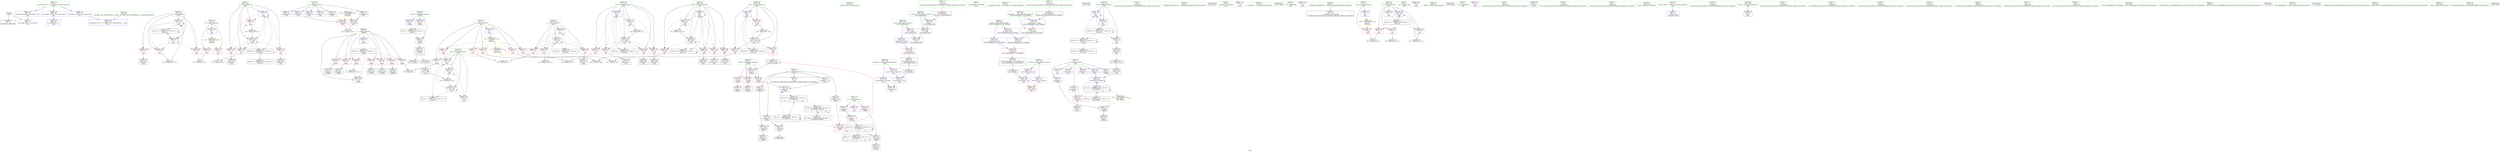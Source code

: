digraph "SVFG" {
	label="SVFG";

	Node0x55a8217137d0 [shape=record,color=grey,label="{NodeID: 0\nNullPtr}"];
	Node0x55a8217137d0 -> Node0x55a82173c170[style=solid];
	Node0x55a8217137d0 -> Node0x55a82173e2a0[style=solid];
	Node0x55a82173dfa0 [shape=record,color=blue,label="{NodeID: 194\n13\<--9\nk\<--\nGlob }"];
	Node0x55a82173dfa0 -> Node0x55a821763e20[style=dashed];
	Node0x55a82173b0a0 [shape=record,color=purple,label="{NodeID: 111\n254\<--24\narrayidx36\<--b\nmain\n}"];
	Node0x55a82173b0a0 -> Node0x55a8217436a0[style=solid];
	Node0x55a8217392e0 [shape=record,color=green,label="{NodeID: 28\n33\<--37\nllvm.global_ctors\<--llvm.global_ctors_field_insensitive\nGlob }"];
	Node0x55a8217392e0 -> Node0x55a82173ffa0[style=solid];
	Node0x55a8217392e0 -> Node0x55a8217400a0[style=solid];
	Node0x55a8217392e0 -> Node0x55a8217401a0[style=solid];
	Node0x55a82173f720 [shape=record,color=blue,label="{NodeID: 222\n155\<--303\nans\<--\nmain\n}"];
	Node0x55a82173f720 -> Node0x55a8217430f0[style=dashed];
	Node0x55a82173f720 -> Node0x55a8217431c0[style=dashed];
	Node0x55a82173f720 -> Node0x55a82173f8c0[style=dashed];
	Node0x55a82173f720 -> Node0x55a82175a6c0[style=dashed];
	Node0x55a821741140 [shape=record,color=red,label="{NodeID: 139\n71\<--66\n\<--k.addr\n_Z4findi\n}"];
	Node0x55a821741140 -> Node0x55a82173c540[style=solid];
	Node0x55a82173bc30 [shape=record,color=green,label="{NodeID: 56\n333\<--334\nprintf\<--printf_field_insensitive\n}"];
	Node0x55a82177bb10 [shape=record,color=black,label="{NodeID: 416\n171 = PHI(360, )\n}"];
	Node0x55a82177bb10 -> Node0x55a82173eaf0[style=solid];
	Node0x55a821742800 [shape=record,color=red,label="{NodeID: 167\n299\<--147\n\<--i22\nmain\n}"];
	Node0x55a821742800 -> Node0x55a82174bd30[style=solid];
	Node0x55a82173d3e0 [shape=record,color=black,label="{NodeID: 84\n276\<--275\nidxprom47\<--\nmain\n}"];
	Node0x55a821713db0 [shape=record,color=green,label="{NodeID: 1\n7\<--1\n__dso_handle\<--dummyObj\nGlob }"];
	Node0x55a82173e0a0 [shape=record,color=blue,label="{NodeID: 195\n388\<--34\nllvm.global_ctors_0\<--\nGlob }"];
	Node0x55a82173b170 [shape=record,color=purple,label="{NodeID: 112\n258\<--24\narrayidx38\<--b\nmain\n}"];
	Node0x55a8217393e0 [shape=record,color=green,label="{NodeID: 29\n38\<--39\n__cxx_global_var_init\<--__cxx_global_var_init_field_insensitive\n}"];
	Node0x55a821756a90 [shape=record,color=black,label="{NodeID: 306\nMR_48V_3 = PHI(MR_48V_4, MR_48V_2, )\npts\{200000 230000 \}\n|{|<s1>14|<s2>14}}"];
	Node0x55a821756a90 -> Node0x55a82175b9c0[style=dashed];
	Node0x55a821756a90:s1 -> Node0x55a82173e470[style=dashed,color=red];
	Node0x55a821756a90:s2 -> Node0x55a82175d2f0[style=dashed,color=red];
	Node0x55a82173f7f0 [shape=record,color=blue,label="{NodeID: 223\n157\<--9\ni60\<--\nmain\n}"];
	Node0x55a82173f7f0 -> Node0x55a821743290[style=dashed];
	Node0x55a82173f7f0 -> Node0x55a821743360[style=dashed];
	Node0x55a82173f7f0 -> Node0x55a821743430[style=dashed];
	Node0x55a82173f7f0 -> Node0x55a82173f990[style=dashed];
	Node0x55a82173f7f0 -> Node0x55a82175b3d0[style=dashed];
	Node0x55a821741210 [shape=record,color=red,label="{NodeID: 140\n82\<--66\n\<--k.addr\n_Z4findi\n}"];
	Node0x55a821741210 -> Node0x55a82173c610[style=solid];
	Node0x55a82173bd30 [shape=record,color=green,label="{NodeID: 57\n349\<--350\nretval\<--retval_field_insensitive\n_ZSt11setiosflagsSt13_Ios_Fmtflags\n}"];
	Node0x55a82173bd30 -> Node0x55a8217405e0[style=solid];
	Node0x55a82173bd30 -> Node0x55a8217406b0[style=solid];
	Node0x55a82177bc80 [shape=record,color=black,label="{NodeID: 417\n179 = PHI()\n}"];
	Node0x55a8217428d0 [shape=record,color=red,label="{NodeID: 168\n238\<--149\n\<--j26\nmain\n}"];
	Node0x55a8217428d0 -> Node0x55a82174cc30[style=solid];
	Node0x55a82173d4b0 [shape=record,color=black,label="{NodeID: 85\n279\<--278\ntobool\<--\nmain\n}"];
	Node0x55a821713920 [shape=record,color=green,label="{NodeID: 2\n9\<--1\n\<--dummyObj\nCan only get source location for instruction, argument, global var or function.}"];
	Node0x55a82173e1a0 [shape=record,color=blue,label="{NodeID: 196\n389\<--35\nllvm.global_ctors_1\<--_GLOBAL__sub_I_ZhukovDmitry_2_1.cpp\nGlob }"];
	Node0x55a82173b240 [shape=record,color=purple,label="{NodeID: 113\n261\<--24\narrayidx40\<--b\nmain\n}"];
	Node0x55a82173b240 -> Node0x55a821743770[style=solid];
	Node0x55a8217394e0 [shape=record,color=green,label="{NodeID: 30\n42\<--43\n_ZNSt8ios_base4InitC1Ev\<--_ZNSt8ios_base4InitC1Ev_field_insensitive\n}"];
	Node0x55a82173f8c0 [shape=record,color=blue,label="{NodeID: 224\n155\<--321\nans\<--sub\nmain\n}"];
	Node0x55a82173f8c0 -> Node0x55a8217430f0[style=dashed];
	Node0x55a82173f8c0 -> Node0x55a8217431c0[style=dashed];
	Node0x55a82173f8c0 -> Node0x55a82173f8c0[style=dashed];
	Node0x55a82173f8c0 -> Node0x55a82175a6c0[style=dashed];
	Node0x55a8217412e0 [shape=record,color=red,label="{NodeID: 141\n113\<--66\n\<--k.addr\n_Z4findi\n}"];
	Node0x55a8217412e0 -> Node0x55a82173e610[style=solid];
	Node0x55a82173be00 [shape=record,color=green,label="{NodeID: 58\n351\<--352\n__mask.addr\<--__mask.addr_field_insensitive\n_ZSt11setiosflagsSt13_Ios_Fmtflags\n}"];
	Node0x55a82173be00 -> Node0x55a821743910[style=solid];
	Node0x55a82173be00 -> Node0x55a82173fb30[style=solid];
	Node0x55a82177bd50 [shape=record,color=black,label="{NodeID: 418\n183 = PHI()\n}"];
	Node0x55a8217429a0 [shape=record,color=red,label="{NodeID: 169\n256\<--149\n\<--j26\nmain\n}"];
	Node0x55a8217429a0 -> Node0x55a82173d170[style=solid];
	Node0x55a82173d580 [shape=record,color=black,label="{NodeID: 86\n282\<--281\ntobool49\<--\nmain\n}"];
	Node0x55a82173d580 -> Node0x55a82174aa10[style=solid];
	Node0x55a82172b5d0 [shape=record,color=green,label="{NodeID: 3\n26\<--1\n_ZSt4cout\<--dummyObj\nGlob }"];
	Node0x55a82173e2a0 [shape=record,color=blue, style = dotted,label="{NodeID: 197\n390\<--3\nllvm.global_ctors_2\<--dummyVal\nGlob }"];
	Node0x55a82173b310 [shape=record,color=purple,label="{NodeID: 114\n182\<--27\n\<--.str\nmain\n}"];
	Node0x55a8217395e0 [shape=record,color=green,label="{NodeID: 31\n48\<--49\n__cxa_atexit\<--__cxa_atexit_field_insensitive\n}"];
	Node0x55a82173f990 [shape=record,color=blue,label="{NodeID: 225\n157\<--325\ni60\<--inc66\nmain\n}"];
	Node0x55a82173f990 -> Node0x55a821743290[style=dashed];
	Node0x55a82173f990 -> Node0x55a821743360[style=dashed];
	Node0x55a82173f990 -> Node0x55a821743430[style=dashed];
	Node0x55a82173f990 -> Node0x55a82173f990[style=dashed];
	Node0x55a82173f990 -> Node0x55a82175b3d0[style=dashed];
	Node0x55a8217413b0 [shape=record,color=red,label="{NodeID: 142\n78\<--68\n\<--i\n_Z4findi\n}"];
	Node0x55a8217413b0 -> Node0x55a82174c630[style=solid];
	Node0x55a82173bed0 [shape=record,color=green,label="{NodeID: 59\n362\<--363\nretval\<--retval_field_insensitive\n_ZSt12setprecisioni\n}"];
	Node0x55a82173bed0 -> Node0x55a821740780[style=solid];
	Node0x55a82173bed0 -> Node0x55a821740850[style=solid];
	Node0x55a82177be20 [shape=record,color=black,label="{NodeID: 419\n193 = PHI()\n}"];
	Node0x55a8217604f0 [shape=record,color=black,label="{NodeID: 336\nMR_33V_3 = PHI(MR_33V_4, MR_33V_2, )\npts\{152 \}\n}"];
	Node0x55a8217604f0 -> Node0x55a82173f170[style=dashed];
	Node0x55a8217604f0 -> Node0x55a821759cc0[style=dashed];
	Node0x55a8217604f0 -> Node0x55a8217604f0[style=dashed];
	Node0x55a821742a70 [shape=record,color=red,label="{NodeID: 170\n275\<--149\n\<--j26\nmain\n}"];
	Node0x55a821742a70 -> Node0x55a82173d3e0[style=solid];
	Node0x55a82173d650 [shape=record,color=black,label="{NodeID: 87\n291\<--284\nfrombool\<--\nmain\n}"];
	Node0x55a82173d650 -> Node0x55a82173f4b0[style=solid];
	Node0x55a82172b660 [shape=record,color=green,label="{NodeID: 4\n27\<--1\n.str\<--dummyObj\nGlob }"];
	Node0x55a82173e3a0 [shape=record,color=blue,label="{NodeID: 198\n66\<--63\nk.addr\<--k\n_Z4findi\n}"];
	Node0x55a82173e3a0 -> Node0x55a821741140[style=dashed];
	Node0x55a82173e3a0 -> Node0x55a821741210[style=dashed];
	Node0x55a82173e3a0 -> Node0x55a8217412e0[style=dashed];
	Node0x55a82173b3e0 [shape=record,color=purple,label="{NodeID: 115\n212\<--27\n\<--.str\nmain\n}"];
	Node0x55a8217396e0 [shape=record,color=green,label="{NodeID: 32\n47\<--53\n_ZNSt8ios_base4InitD1Ev\<--_ZNSt8ios_base4InitD1Ev_field_insensitive\n}"];
	Node0x55a8217396e0 -> Node0x55a82173c440[style=solid];
	Node0x55a82173fa60 [shape=record,color=blue,label="{NodeID: 226\n141\<--337\nii\<--inc70\nmain\n}"];
	Node0x55a82173fa60 -> Node0x55a8217583c0[style=dashed];
	Node0x55a821741480 [shape=record,color=red,label="{NodeID: 143\n85\<--68\n\<--i\n_Z4findi\n}"];
	Node0x55a821741480 -> Node0x55a82173c6e0[style=solid];
	Node0x55a82173bfa0 [shape=record,color=green,label="{NodeID: 60\n364\<--365\n__n.addr\<--__n.addr_field_insensitive\n_ZSt12setprecisioni\n}"];
	Node0x55a82173bfa0 -> Node0x55a821743ab0[style=solid];
	Node0x55a82173bfa0 -> Node0x55a82173fcd0[style=solid];
	Node0x55a82177bef0 [shape=record,color=black,label="{NodeID: 420\n318 = PHI(62, )\n}"];
	Node0x55a82177bef0 -> Node0x55a82173d8c0[style=solid];
	Node0x55a8217609f0 [shape=record,color=black,label="{NodeID: 337\nMR_35V_3 = PHI(MR_35V_4, MR_35V_2, )\npts\{154 \}\n}"];
	Node0x55a8217609f0 -> Node0x55a82173f240[style=dashed];
	Node0x55a8217609f0 -> Node0x55a82175a1c0[style=dashed];
	Node0x55a8217609f0 -> Node0x55a8217609f0[style=dashed];
	Node0x55a821742b40 [shape=record,color=red,label="{NodeID: 171\n288\<--149\n\<--j26\nmain\n}"];
	Node0x55a821742b40 -> Node0x55a82173d7f0[style=solid];
	Node0x55a82173d720 [shape=record,color=black,label="{NodeID: 88\n286\<--285\nidxprom50\<--\nmain\n}"];
	Node0x55a82172abb0 [shape=record,color=green,label="{NodeID: 5\n29\<--1\n.str.1\<--dummyObj\nGlob }"];
	Node0x55a82173e470 [shape=record,color=blue,label="{NodeID: 199\n73\<--75\narrayidx\<--\n_Z4findi\n}"];
	Node0x55a82173e470 -> Node0x55a82175d7f0[style=dashed];
	Node0x55a82173fe00 [shape=record,color=purple,label="{NodeID: 116\n192\<--29\n\<--.str.1\nmain\n}"];
	Node0x55a8217397e0 [shape=record,color=green,label="{NodeID: 33\n60\<--61\n_Z4findi\<--_Z4findi_field_insensitive\n}"];
	Node0x55a82173fb30 [shape=record,color=blue,label="{NodeID: 227\n351\<--348\n__mask.addr\<--__mask\n_ZSt11setiosflagsSt13_Ios_Fmtflags\n}"];
	Node0x55a82173fb30 -> Node0x55a821743910[style=dashed];
	Node0x55a821741550 [shape=record,color=red,label="{NodeID: 144\n91\<--68\n\<--i\n_Z4findi\n}"];
	Node0x55a821741550 -> Node0x55a82173c880[style=solid];
	Node0x55a82173c070 [shape=record,color=green,label="{NodeID: 61\n35\<--384\n_GLOBAL__sub_I_ZhukovDmitry_2_1.cpp\<--_GLOBAL__sub_I_ZhukovDmitry_2_1.cpp_field_insensitive\n}"];
	Node0x55a82173c070 -> Node0x55a82173e1a0[style=solid];
	Node0x55a82177c0c0 [shape=record,color=black,label="{NodeID: 421\n332 = PHI()\n}"];
	Node0x55a821760ef0 [shape=record,color=black,label="{NodeID: 338\nMR_10V_3 = PHI(MR_10V_4, MR_10V_2, )\npts\{170000 \}\n|{|<s4>14}}"];
	Node0x55a821760ef0 -> Node0x55a821743840[style=dashed];
	Node0x55a821760ef0 -> Node0x55a82173f4b0[style=dashed];
	Node0x55a821760ef0 -> Node0x55a82175b4c0[style=dashed];
	Node0x55a821760ef0 -> Node0x55a821760ef0[style=dashed];
	Node0x55a821760ef0:s4 -> Node0x55a8217637a0[style=dashed,color=red];
	Node0x55a821742c10 [shape=record,color=red,label="{NodeID: 172\n294\<--149\n\<--j26\nmain\n}"];
	Node0x55a821742c10 -> Node0x55a82174ba30[style=solid];
	Node0x55a82173d7f0 [shape=record,color=black,label="{NodeID: 89\n289\<--288\nidxprom52\<--\nmain\n}"];
	Node0x55a82172ac40 [shape=record,color=green,label="{NodeID: 6\n31\<--1\n.str.2\<--dummyObj\nGlob }"];
	Node0x55a82174aa10 [shape=record,color=black,label="{NodeID: 283\n284 = PHI(119, 282, )\n}"];
	Node0x55a82174aa10 -> Node0x55a82173d650[style=solid];
	Node0x55a82173e540 [shape=record,color=blue,label="{NodeID: 200\n68\<--9\ni\<--\n_Z4findi\n}"];
	Node0x55a82173e540 -> Node0x55a82175cdf0[style=dashed];
	Node0x55a82173fed0 [shape=record,color=purple,label="{NodeID: 117\n331\<--31\n\<--.str.2\nmain\n}"];
	Node0x55a8217398e0 [shape=record,color=green,label="{NodeID: 34\n64\<--65\nretval\<--retval_field_insensitive\n_Z4findi\n}"];
	Node0x55a8217398e0 -> Node0x55a821741070[style=solid];
	Node0x55a8217398e0 -> Node0x55a82173e6e0[style=solid];
	Node0x55a8217398e0 -> Node0x55a82173e880[style=solid];
	Node0x55a8217583c0 [shape=record,color=black,label="{NodeID: 311\nMR_23V_3 = PHI(MR_23V_4, MR_23V_2, )\npts\{142 \}\n}"];
	Node0x55a8217583c0 -> Node0x55a821741d70[style=dashed];
	Node0x55a8217583c0 -> Node0x55a821741e40[style=dashed];
	Node0x55a8217583c0 -> Node0x55a821741f10[style=dashed];
	Node0x55a8217583c0 -> Node0x55a82173fa60[style=dashed];
	Node0x55a82173fc00 [shape=record,color=blue,label="{NodeID: 228\n354\<--355\n_M_mask\<--\n_ZSt11setiosflagsSt13_Ios_Fmtflags\n}"];
	Node0x55a82173fc00 -> Node0x55a8217439e0[style=dashed];
	Node0x55a821741620 [shape=record,color=red,label="{NodeID: 145\n98\<--68\n\<--i\n_Z4findi\n}"];
	Node0x55a821741620 -> Node0x55a82173c950[style=solid];
	Node0x55a82173c170 [shape=record,color=black,label="{NodeID: 62\n2\<--3\ndummyVal\<--dummyVal\n}"];
	Node0x55a82177c190 [shape=record,color=black,label="{NodeID: 422\n348 = PHI(161, )\n0th arg _ZSt11setiosflagsSt13_Ios_Fmtflags }"];
	Node0x55a82177c190 -> Node0x55a82173fb30[style=solid];
	Node0x55a821742ce0 [shape=record,color=red,label="{NodeID: 173\n281\<--151\n\<--bb\nmain\n}"];
	Node0x55a821742ce0 -> Node0x55a82173d580[style=solid];
	Node0x55a82173d8c0 [shape=record,color=black,label="{NodeID: 90\n319\<--318\nconv\<--call64\nmain\n}"];
	Node0x55a82173d8c0 -> Node0x55a82174b5b0[style=solid];
	Node0x55a8217171e0 [shape=record,color=green,label="{NodeID: 7\n34\<--1\n\<--dummyObj\nCan only get source location for instruction, argument, global var or function.}"];
	Node0x55a82174afb0 [shape=record,color=grey,label="{NodeID: 284\n216 = Binary(215, 124, )\n}"];
	Node0x55a82174afb0 -> Node0x55a82173ee30[style=solid];
	Node0x55a82173e610 [shape=record,color=blue,label="{NodeID: 201\n116\<--113\narrayidx17\<--\n_Z4findi\n}"];
	Node0x55a82173e610 -> Node0x55a82175c3f0[style=dashed];
	Node0x55a82173ffa0 [shape=record,color=purple,label="{NodeID: 118\n388\<--33\nllvm.global_ctors_0\<--llvm.global_ctors\nGlob }"];
	Node0x55a82173ffa0 -> Node0x55a82173e0a0[style=solid];
	Node0x55a8217399b0 [shape=record,color=green,label="{NodeID: 35\n66\<--67\nk.addr\<--k.addr_field_insensitive\n_Z4findi\n}"];
	Node0x55a8217399b0 -> Node0x55a821741140[style=solid];
	Node0x55a8217399b0 -> Node0x55a821741210[style=solid];
	Node0x55a8217399b0 -> Node0x55a8217412e0[style=solid];
	Node0x55a8217399b0 -> Node0x55a82173e3a0[style=solid];
	Node0x55a8217588c0 [shape=record,color=black,label="{NodeID: 312\nMR_25V_2 = PHI(MR_25V_4, MR_25V_1, )\npts\{144 \}\n}"];
	Node0x55a8217588c0 -> Node0x55a82173ec90[style=dashed];
	Node0x55a82173fcd0 [shape=record,color=blue,label="{NodeID: 229\n364\<--361\n__n.addr\<--__n\n_ZSt12setprecisioni\n}"];
	Node0x55a82173fcd0 -> Node0x55a821743ab0[style=dashed];
	Node0x55a8217416f0 [shape=record,color=red,label="{NodeID: 146\n107\<--68\n\<--i\n_Z4findi\n}"];
	Node0x55a8217416f0 -> Node0x55a82173cbc0[style=solid];
	Node0x55a82173c270 [shape=record,color=black,label="{NodeID: 63\n134\<--9\nmain_ret\<--\nmain\n}"];
	Node0x55a82177c300 [shape=record,color=black,label="{NodeID: 423\n63 = PHI(110, 317, )\n0th arg _Z4findi }"];
	Node0x55a82177c300 -> Node0x55a82173e3a0[style=solid];
	Node0x55a821742db0 [shape=record,color=red,label="{NodeID: 174\n245\<--153\n\<--l\nmain\n}"];
	Node0x55a821742db0 -> Node0x55a82174cab0[style=solid];
	Node0x55a82173d990 [shape=record,color=black,label="{NodeID: 91\n347\<--358\n_ZSt11setiosflagsSt13_Ios_Fmtflags_ret\<--\n_ZSt11setiosflagsSt13_Ios_Fmtflags\n|{<s0>4}}"];
	Node0x55a82173d990:s0 -> Node0x55a82177b8b0[style=solid,color=blue];
	Node0x55a821717270 [shape=record,color=green,label="{NodeID: 8\n75\<--1\n\<--dummyObj\nCan only get source location for instruction, argument, global var or function.}"];
	Node0x55a82175aca0 [shape=record,color=yellow,style=double,label="{NodeID: 368\n42V_1 = ENCHI(MR_42V_0)\npts\{250000 \}\nFun[main]}"];
	Node0x55a82175aca0 -> Node0x55a8217436a0[style=dashed];
	Node0x55a82175aca0 -> Node0x55a821743770[style=dashed];
	Node0x55a82174b130 [shape=record,color=grey,label="{NodeID: 285\n329 = Binary(328, 124, )\n}"];
	Node0x55a82173e6e0 [shape=record,color=blue,label="{NodeID: 202\n64\<--119\nretval\<--\n_Z4findi\n}"];
	Node0x55a82173e6e0 -> Node0x55a82175bef0[style=dashed];
	Node0x55a8217400a0 [shape=record,color=purple,label="{NodeID: 119\n389\<--33\nllvm.global_ctors_1\<--llvm.global_ctors\nGlob }"];
	Node0x55a8217400a0 -> Node0x55a82173e1a0[style=solid];
	Node0x55a821739a80 [shape=record,color=green,label="{NodeID: 36\n68\<--69\ni\<--i_field_insensitive\n_Z4findi\n}"];
	Node0x55a821739a80 -> Node0x55a8217413b0[style=solid];
	Node0x55a821739a80 -> Node0x55a821741480[style=solid];
	Node0x55a821739a80 -> Node0x55a821741550[style=solid];
	Node0x55a821739a80 -> Node0x55a821741620[style=solid];
	Node0x55a821739a80 -> Node0x55a8217416f0[style=solid];
	Node0x55a821739a80 -> Node0x55a8217417c0[style=solid];
	Node0x55a821739a80 -> Node0x55a821741890[style=solid];
	Node0x55a821739a80 -> Node0x55a82173e540[style=solid];
	Node0x55a821739a80 -> Node0x55a82173e7b0[style=solid];
	Node0x55a821758dc0 [shape=record,color=black,label="{NodeID: 313\nMR_27V_2 = PHI(MR_27V_3, MR_27V_1, )\npts\{146 \}\n}"];
	Node0x55a821758dc0 -> Node0x55a82173ed60[style=dashed];
	Node0x55a821758dc0 -> Node0x55a821758dc0[style=dashed];
	Node0x55a821747c70 [shape=record,color=blue,label="{NodeID: 230\n367\<--368\n_M_n\<--\n_ZSt12setprecisioni\n}"];
	Node0x55a821747c70 -> Node0x55a821743b80[style=dashed];
	Node0x55a8217417c0 [shape=record,color=red,label="{NodeID: 147\n114\<--68\n\<--i\n_Z4findi\n}"];
	Node0x55a8217417c0 -> Node0x55a82173cc90[style=solid];
	Node0x55a82173c340 [shape=record,color=black,label="{NodeID: 64\n19\<--18\n\<--pa\nCan only get source location for instruction, argument, global var or function.}"];
	Node0x55a82177c5e0 [shape=record,color=black,label="{NodeID: 424\n361 = PHI(172, )\n0th arg _ZSt12setprecisioni }"];
	Node0x55a82177c5e0 -> Node0x55a82173fcd0[style=solid];
	Node0x55a821742e80 [shape=record,color=red,label="{NodeID: 175\n252\<--153\n\<--l\nmain\n}"];
	Node0x55a821742e80 -> Node0x55a82173d0a0[style=solid];
	Node0x55a82173da60 [shape=record,color=black,label="{NodeID: 92\n360\<--371\n_ZSt12setprecisioni_ret\<--\n_ZSt12setprecisioni\n|{<s0>6}}"];
	Node0x55a82173da60:s0 -> Node0x55a82177bb10[style=solid,color=blue];
	Node0x55a821717300 [shape=record,color=green,label="{NodeID: 9\n96\<--1\n\<--dummyObj\nCan only get source location for instruction, argument, global var or function.}"];
	Node0x55a82174b2b0 [shape=record,color=grey,label="{NodeID: 286\n221 = Binary(220, 124, )\n}"];
	Node0x55a82174b2b0 -> Node0x55a82173ef00[style=solid];
	Node0x55a82173e7b0 [shape=record,color=blue,label="{NodeID: 203\n68\<--123\ni\<--inc\n_Z4findi\n}"];
	Node0x55a82173e7b0 -> Node0x55a82175cdf0[style=dashed];
	Node0x55a8217401a0 [shape=record,color=purple,label="{NodeID: 120\n390\<--33\nllvm.global_ctors_2\<--llvm.global_ctors\nGlob }"];
	Node0x55a8217401a0 -> Node0x55a82173e2a0[style=solid];
	Node0x55a821739b50 [shape=record,color=green,label="{NodeID: 37\n132\<--133\nmain\<--main_field_insensitive\n}"];
	Node0x55a8217592c0 [shape=record,color=black,label="{NodeID: 314\nMR_29V_2 = PHI(MR_29V_4, MR_29V_1, )\npts\{148 \}\n}"];
	Node0x55a8217592c0 -> Node0x55a82173efd0[style=dashed];
	Node0x55a821741890 [shape=record,color=red,label="{NodeID: 148\n122\<--68\n\<--i\n_Z4findi\n}"];
	Node0x55a821741890 -> Node0x55a82174b8b0[style=solid];
	Node0x55a82173c440 [shape=record,color=black,label="{NodeID: 65\n46\<--47\n\<--_ZNSt8ios_base4InitD1Ev\nCan only get source location for instruction, argument, global var or function.}"];
	Node0x55a821742f50 [shape=record,color=red,label="{NodeID: 176\n259\<--153\n\<--l\nmain\n}"];
	Node0x55a821742f50 -> Node0x55a82173d240[style=solid];
	Node0x55a82173db30 [shape=record,color=purple,label="{NodeID: 93\n44\<--4\n\<--_ZStL8__ioinit\n__cxx_global_var_init\n}"];
	Node0x55a82172a5f0 [shape=record,color=green,label="{NodeID: 10\n119\<--1\n\<--dummyObj\nCan only get source location for instruction, argument, global var or function.}"];
	Node0x55a82174b430 [shape=record,color=grey,label="{NodeID: 287\n325 = Binary(324, 124, )\n}"];
	Node0x55a82174b430 -> Node0x55a82173f990[style=solid];
	Node0x55a82173e880 [shape=record,color=blue,label="{NodeID: 204\n64\<--128\nretval\<--\n_Z4findi\n}"];
	Node0x55a82173e880 -> Node0x55a82175bef0[style=dashed];
	Node0x55a8217402a0 [shape=record,color=purple,label="{NodeID: 121\n164\<--137\ncoerce.dive\<--agg.tmp\nmain\n}"];
	Node0x55a8217402a0 -> Node0x55a82173ea20[style=solid];
	Node0x55a821739c50 [shape=record,color=green,label="{NodeID: 38\n135\<--136\nretval\<--retval_field_insensitive\nmain\n}"];
	Node0x55a821739c50 -> Node0x55a82173e950[style=solid];
	Node0x55a8217597c0 [shape=record,color=black,label="{NodeID: 315\nMR_31V_2 = PHI(MR_31V_3, MR_31V_1, )\npts\{150 \}\n}"];
	Node0x55a8217597c0 -> Node0x55a82173f0a0[style=dashed];
	Node0x55a8217597c0 -> Node0x55a8217597c0[style=dashed];
	Node0x55a821741960 [shape=record,color=red,label="{NodeID: 149\n88\<--87\n\<--arrayidx4\n_Z4findi\n}"];
	Node0x55a821741960 -> Node0x55a82173c7b0[style=solid];
	Node0x55a82173c540 [shape=record,color=black,label="{NodeID: 66\n72\<--71\nidxprom\<--\n_Z4findi\n}"];
	Node0x55a821743020 [shape=record,color=red,label="{NodeID: 177\n268\<--153\n\<--l\nmain\n}"];
	Node0x55a821743020 -> Node0x55a82174bbb0[style=solid];
	Node0x55a82173dc00 [shape=record,color=purple,label="{NodeID: 94\n84\<--15\narrayidx2\<--a\n_Z4findi\n}"];
	Node0x55a82172a6c0 [shape=record,color=green,label="{NodeID: 11\n124\<--1\n\<--dummyObj\nCan only get source location for instruction, argument, global var or function.}"];
	Node0x55a82174b5b0 [shape=record,color=grey,label="{NodeID: 288\n321 = Binary(320, 319, )\n}"];
	Node0x55a82174b5b0 -> Node0x55a82173f8c0[style=solid];
	Node0x55a82173e950 [shape=record,color=blue,label="{NodeID: 205\n135\<--9\nretval\<--\nmain\n}"];
	Node0x55a821740370 [shape=record,color=purple,label="{NodeID: 122\n166\<--137\ncoerce.dive1\<--agg.tmp\nmain\n}"];
	Node0x55a821740370 -> Node0x55a821743500[style=solid];
	Node0x55a821739d20 [shape=record,color=green,label="{NodeID: 39\n137\<--138\nagg.tmp\<--agg.tmp_field_insensitive\nmain\n}"];
	Node0x55a821739d20 -> Node0x55a8217402a0[style=solid];
	Node0x55a821739d20 -> Node0x55a821740370[style=solid];
	Node0x55a821759cc0 [shape=record,color=black,label="{NodeID: 316\nMR_33V_2 = PHI(MR_33V_3, MR_33V_1, )\npts\{152 \}\n}"];
	Node0x55a821759cc0 -> Node0x55a8217604f0[style=dashed];
	Node0x55a821741a30 [shape=record,color=red,label="{NodeID: 150\n94\<--93\n\<--arrayidx6\n_Z4findi\n}"];
	Node0x55a821741a30 -> Node0x55a82174c4b0[style=solid];
	Node0x55a82173c610 [shape=record,color=black,label="{NodeID: 67\n83\<--82\nidxprom1\<--\n_Z4findi\n}"];
	Node0x55a8217430f0 [shape=record,color=red,label="{NodeID: 178\n320\<--155\n\<--ans\nmain\n}"];
	Node0x55a8217430f0 -> Node0x55a82174b5b0[style=solid];
	Node0x55a82173dcd0 [shape=record,color=purple,label="{NodeID: 95\n87\<--15\narrayidx4\<--a\n_Z4findi\n}"];
	Node0x55a82173dcd0 -> Node0x55a821741960[style=solid];
	Node0x55a82172b250 [shape=record,color=green,label="{NodeID: 12\n128\<--1\n\<--dummyObj\nCan only get source location for instruction, argument, global var or function.}"];
	Node0x55a82174b730 [shape=record,color=grey,label="{NodeID: 289\n337 = Binary(336, 124, )\n}"];
	Node0x55a82174b730 -> Node0x55a82173fa60[style=solid];
	Node0x55a82173ea20 [shape=record,color=blue,label="{NodeID: 206\n164\<--160\ncoerce.dive\<--call\nmain\n}"];
	Node0x55a82173ea20 -> Node0x55a821743500[style=dashed];
	Node0x55a821740440 [shape=record,color=purple,label="{NodeID: 123\n175\<--139\ncoerce.dive5\<--agg.tmp3\nmain\n}"];
	Node0x55a821740440 -> Node0x55a82173eaf0[style=solid];
	Node0x55a821739df0 [shape=record,color=green,label="{NodeID: 40\n139\<--140\nagg.tmp3\<--agg.tmp3_field_insensitive\nmain\n}"];
	Node0x55a821739df0 -> Node0x55a821740440[style=solid];
	Node0x55a821739df0 -> Node0x55a821740510[style=solid];
	Node0x55a82175a1c0 [shape=record,color=black,label="{NodeID: 317\nMR_35V_2 = PHI(MR_35V_3, MR_35V_1, )\npts\{154 \}\n}"];
	Node0x55a82175a1c0 -> Node0x55a8217609f0[style=dashed];
	Node0x55a821741b00 [shape=record,color=red,label="{NodeID: 151\n101\<--100\n\<--arrayidx9\n_Z4findi\n}"];
	Node0x55a821741b00 -> Node0x55a82173ca20[style=solid];
	Node0x55a82173c6e0 [shape=record,color=black,label="{NodeID: 68\n86\<--85\nidxprom3\<--\n_Z4findi\n}"];
	Node0x55a8217633f0 [shape=record,color=yellow,style=double,label="{NodeID: 345\n2V_1 = ENCHI(MR_2V_0)\npts\{12 \}\nFun[_Z4findi]|{|<s1>3}}"];
	Node0x55a8217633f0 -> Node0x55a8217409f0[style=dashed];
	Node0x55a8217633f0:s1 -> Node0x55a8217633f0[style=dashed,color=red];
	Node0x55a8217431c0 [shape=record,color=red,label="{NodeID: 179\n330\<--155\n\<--ans\nmain\n}"];
	Node0x55a82173a470 [shape=record,color=purple,label="{NodeID: 96\n224\<--15\n\<--a\nmain\n}"];
	Node0x55a82172b320 [shape=record,color=green,label="{NodeID: 13\n161\<--1\n\<--dummyObj\nCan only get source location for instruction, argument, global var or function.|{<s0>4}}"];
	Node0x55a82172b320:s0 -> Node0x55a82177c190[style=solid,color=red];
	Node0x55a82174b8b0 [shape=record,color=grey,label="{NodeID: 290\n123 = Binary(122, 124, )\n}"];
	Node0x55a82174b8b0 -> Node0x55a82173e7b0[style=solid];
	Node0x55a82173eaf0 [shape=record,color=blue,label="{NodeID: 207\n175\<--171\ncoerce.dive5\<--call4\nmain\n}"];
	Node0x55a82173eaf0 -> Node0x55a8217435d0[style=dashed];
	Node0x55a821740510 [shape=record,color=purple,label="{NodeID: 124\n177\<--139\ncoerce.dive6\<--agg.tmp3\nmain\n}"];
	Node0x55a821740510 -> Node0x55a8217435d0[style=solid];
	Node0x55a821739ec0 [shape=record,color=green,label="{NodeID: 41\n141\<--142\nii\<--ii_field_insensitive\nmain\n}"];
	Node0x55a821739ec0 -> Node0x55a821741d70[style=solid];
	Node0x55a821739ec0 -> Node0x55a821741e40[style=solid];
	Node0x55a821739ec0 -> Node0x55a821741f10[style=solid];
	Node0x55a821739ec0 -> Node0x55a82173ebc0[style=solid];
	Node0x55a821739ec0 -> Node0x55a82173fa60[style=solid];
	Node0x55a82175a6c0 [shape=record,color=black,label="{NodeID: 318\nMR_37V_2 = PHI(MR_37V_4, MR_37V_1, )\npts\{156 \}\n}"];
	Node0x55a82175a6c0 -> Node0x55a82173f720[style=dashed];
	Node0x55a821741bd0 [shape=record,color=red,label="{NodeID: 152\n104\<--103\n\<--arrayidx11\n_Z4findi\n}"];
	Node0x55a821741bd0 -> Node0x55a82173caf0[style=solid];
	Node0x55a82173c7b0 [shape=record,color=black,label="{NodeID: 69\n89\<--88\ntobool\<--\n_Z4findi\n}"];
	Node0x55a821743290 [shape=record,color=red,label="{NodeID: 180\n310\<--157\n\<--i60\nmain\n}"];
	Node0x55a821743290 -> Node0x55a82174c930[style=solid];
	Node0x55a82173a540 [shape=record,color=purple,label="{NodeID: 97\n274\<--15\narrayidx46\<--a\nmain\n}"];
	Node0x55a82172b3f0 [shape=record,color=green,label="{NodeID: 14\n172\<--1\n\<--dummyObj\nCan only get source location for instruction, argument, global var or function.|{<s0>6}}"];
	Node0x55a82172b3f0:s0 -> Node0x55a82177c5e0[style=solid,color=red];
	Node0x55a82174ba30 [shape=record,color=grey,label="{NodeID: 291\n295 = Binary(294, 124, )\n}"];
	Node0x55a82174ba30 -> Node0x55a82173f580[style=solid];
	Node0x55a82173ebc0 [shape=record,color=blue,label="{NodeID: 208\n141\<--9\nii\<--\nmain\n}"];
	Node0x55a82173ebc0 -> Node0x55a8217583c0[style=dashed];
	Node0x55a8217405e0 [shape=record,color=purple,label="{NodeID: 125\n354\<--349\n_M_mask\<--retval\n_ZSt11setiosflagsSt13_Ios_Fmtflags\n}"];
	Node0x55a8217405e0 -> Node0x55a82173fc00[style=solid];
	Node0x55a821739f90 [shape=record,color=green,label="{NodeID: 42\n143\<--144\ni\<--i_field_insensitive\nmain\n}"];
	Node0x55a821739f90 -> Node0x55a821741fe0[style=solid];
	Node0x55a821739f90 -> Node0x55a8217420b0[style=solid];
	Node0x55a821739f90 -> Node0x55a821742180[style=solid];
	Node0x55a821739f90 -> Node0x55a82173ec90[style=solid];
	Node0x55a821739f90 -> Node0x55a82173ef00[style=solid];
	Node0x55a82175b3d0 [shape=record,color=black,label="{NodeID: 319\nMR_39V_2 = PHI(MR_39V_4, MR_39V_1, )\npts\{158 \}\n}"];
	Node0x55a82175b3d0 -> Node0x55a82173f7f0[style=dashed];
	Node0x55a821741ca0 [shape=record,color=red,label="{NodeID: 153\n110\<--109\n\<--arrayidx15\n_Z4findi\n|{<s0>3}}"];
	Node0x55a821741ca0:s0 -> Node0x55a82177c300[style=solid,color=red];
	Node0x55a82173c880 [shape=record,color=black,label="{NodeID: 70\n92\<--91\nidxprom5\<--\n_Z4findi\n}"];
	Node0x55a821743360 [shape=record,color=red,label="{NodeID: 181\n317\<--157\n\<--i60\nmain\n|{<s0>14}}"];
	Node0x55a821743360:s0 -> Node0x55a82177c300[style=solid,color=red];
	Node0x55a82173a610 [shape=record,color=purple,label="{NodeID: 98\n277\<--15\narrayidx48\<--a\nmain\n}"];
	Node0x55a82173a610 -> Node0x55a821743840[style=solid];
	Node0x55a8217388e0 [shape=record,color=green,label="{NodeID: 15\n226\<--1\n\<--dummyObj\nCan only get source location for instruction, argument, global var or function.}"];
	Node0x55a82174bbb0 [shape=record,color=grey,label="{NodeID: 292\n269 = Binary(268, 124, )\n}"];
	Node0x55a82174bbb0 -> Node0x55a82173f3e0[style=solid];
	Node0x55a82173ec90 [shape=record,color=blue,label="{NodeID: 209\n143\<--9\ni\<--\nmain\n}"];
	Node0x55a82173ec90 -> Node0x55a821741fe0[style=dashed];
	Node0x55a82173ec90 -> Node0x55a8217420b0[style=dashed];
	Node0x55a82173ec90 -> Node0x55a821742180[style=dashed];
	Node0x55a82173ec90 -> Node0x55a82173ef00[style=dashed];
	Node0x55a82173ec90 -> Node0x55a8217588c0[style=dashed];
	Node0x55a8217406b0 [shape=record,color=purple,label="{NodeID: 126\n357\<--349\ncoerce.dive\<--retval\n_ZSt11setiosflagsSt13_Ios_Fmtflags\n}"];
	Node0x55a8217406b0 -> Node0x55a8217439e0[style=solid];
	Node0x55a82173a060 [shape=record,color=green,label="{NodeID: 43\n145\<--146\nj\<--j_field_insensitive\nmain\n}"];
	Node0x55a82173a060 -> Node0x55a821742250[style=solid];
	Node0x55a82173a060 -> Node0x55a821742320[style=solid];
	Node0x55a82173a060 -> Node0x55a8217423f0[style=solid];
	Node0x55a82173a060 -> Node0x55a82173ed60[style=solid];
	Node0x55a82173a060 -> Node0x55a82173ee30[style=solid];
	Node0x55a82175b4c0 [shape=record,color=black,label="{NodeID: 320\nMR_10V_2 = PHI(MR_10V_3, MR_10V_1, )\npts\{170000 \}\n}"];
	Node0x55a82175b4c0 -> Node0x55a821760ef0[style=dashed];
	Node0x55a821741d70 [shape=record,color=red,label="{NodeID: 154\n188\<--141\n\<--ii\nmain\n}"];
	Node0x55a821741d70 -> Node0x55a82174c030[style=solid];
	Node0x55a82173c950 [shape=record,color=black,label="{NodeID: 71\n99\<--98\nidxprom8\<--\n_Z4findi\n}"];
	Node0x55a821743430 [shape=record,color=red,label="{NodeID: 182\n324\<--157\n\<--i60\nmain\n}"];
	Node0x55a821743430 -> Node0x55a82174b430[style=solid];
	Node0x55a82173a6e0 [shape=record,color=purple,label="{NodeID: 99\n287\<--15\narrayidx51\<--a\nmain\n}"];
	Node0x55a821738970 [shape=record,color=green,label="{NodeID: 16\n227\<--1\n\<--dummyObj\nCan only get source location for instruction, argument, global var or function.}"];
	Node0x55a82174bd30 [shape=record,color=grey,label="{NodeID: 293\n300 = Binary(299, 124, )\n}"];
	Node0x55a82174bd30 -> Node0x55a82173f650[style=solid];
	Node0x55a82173ed60 [shape=record,color=blue,label="{NodeID: 210\n145\<--9\nj\<--\nmain\n}"];
	Node0x55a82173ed60 -> Node0x55a821742250[style=dashed];
	Node0x55a82173ed60 -> Node0x55a821742320[style=dashed];
	Node0x55a82173ed60 -> Node0x55a8217423f0[style=dashed];
	Node0x55a82173ed60 -> Node0x55a82173ed60[style=dashed];
	Node0x55a82173ed60 -> Node0x55a82173ee30[style=dashed];
	Node0x55a82173ed60 -> Node0x55a821758dc0[style=dashed];
	Node0x55a821740780 [shape=record,color=purple,label="{NodeID: 127\n367\<--362\n_M_n\<--retval\n_ZSt12setprecisioni\n}"];
	Node0x55a821740780 -> Node0x55a821747c70[style=solid];
	Node0x55a82173a130 [shape=record,color=green,label="{NodeID: 44\n147\<--148\ni22\<--i22_field_insensitive\nmain\n}"];
	Node0x55a82173a130 -> Node0x55a8217424c0[style=solid];
	Node0x55a82173a130 -> Node0x55a821742590[style=solid];
	Node0x55a82173a130 -> Node0x55a821742660[style=solid];
	Node0x55a82173a130 -> Node0x55a821742730[style=solid];
	Node0x55a82173a130 -> Node0x55a821742800[style=solid];
	Node0x55a82173a130 -> Node0x55a82173efd0[style=solid];
	Node0x55a82173a130 -> Node0x55a82173f650[style=solid];
	Node0x55a82175b9c0 [shape=record,color=black,label="{NodeID: 321\nMR_48V_2 = PHI(MR_48V_3, MR_48V_1, )\npts\{200000 230000 \}\n}"];
	Node0x55a82175b9c0 -> Node0x55a821756a90[style=dashed];
	Node0x55a821741e40 [shape=record,color=red,label="{NodeID: 155\n328\<--141\n\<--ii\nmain\n}"];
	Node0x55a821741e40 -> Node0x55a82174b130[style=solid];
	Node0x55a82173ca20 [shape=record,color=black,label="{NodeID: 72\n102\<--101\nidxprom10\<--\n_Z4findi\n}"];
	Node0x55a8217637a0 [shape=record,color=yellow,style=double,label="{NodeID: 349\n10V_1 = ENCHI(MR_10V_0)\npts\{170000 \}\nFun[_Z4findi]|{|<s1>3}}"];
	Node0x55a8217637a0 -> Node0x55a821741960[style=dashed];
	Node0x55a8217637a0:s1 -> Node0x55a8217637a0[style=dashed,color=red];
	Node0x55a821743500 [shape=record,color=red,label="{NodeID: 183\n167\<--166\n\<--coerce.dive1\nmain\n}"];
	Node0x55a82173a7b0 [shape=record,color=purple,label="{NodeID: 100\n290\<--15\narrayidx53\<--a\nmain\n}"];
	Node0x55a82173a7b0 -> Node0x55a82173f4b0[style=solid];
	Node0x55a821738a00 [shape=record,color=green,label="{NodeID: 17\n306\<--1\n\<--dummyObj\nCan only get source location for instruction, argument, global var or function.}"];
	Node0x55a82174beb0 [shape=record,color=grey,label="{NodeID: 294\n198 = cmp(196, 197, )\n}"];
	Node0x55a82173ee30 [shape=record,color=blue,label="{NodeID: 211\n145\<--216\nj\<--inc\nmain\n}"];
	Node0x55a82173ee30 -> Node0x55a821742250[style=dashed];
	Node0x55a82173ee30 -> Node0x55a821742320[style=dashed];
	Node0x55a82173ee30 -> Node0x55a8217423f0[style=dashed];
	Node0x55a82173ee30 -> Node0x55a82173ed60[style=dashed];
	Node0x55a82173ee30 -> Node0x55a82173ee30[style=dashed];
	Node0x55a82173ee30 -> Node0x55a821758dc0[style=dashed];
	Node0x55a821740850 [shape=record,color=purple,label="{NodeID: 128\n370\<--362\ncoerce.dive\<--retval\n_ZSt12setprecisioni\n}"];
	Node0x55a821740850 -> Node0x55a821743b80[style=solid];
	Node0x55a82173a200 [shape=record,color=green,label="{NodeID: 45\n149\<--150\nj26\<--j26_field_insensitive\nmain\n}"];
	Node0x55a82173a200 -> Node0x55a8217428d0[style=solid];
	Node0x55a82173a200 -> Node0x55a8217429a0[style=solid];
	Node0x55a82173a200 -> Node0x55a821742a70[style=solid];
	Node0x55a82173a200 -> Node0x55a821742b40[style=solid];
	Node0x55a82173a200 -> Node0x55a821742c10[style=solid];
	Node0x55a82173a200 -> Node0x55a82173f0a0[style=solid];
	Node0x55a82173a200 -> Node0x55a82173f580[style=solid];
	Node0x55a82175bef0 [shape=record,color=black,label="{NodeID: 322\nMR_4V_3 = PHI(MR_4V_4, MR_4V_2, )\npts\{65 \}\n}"];
	Node0x55a82175bef0 -> Node0x55a821741070[style=dashed];
	Node0x55a821741f10 [shape=record,color=red,label="{NodeID: 156\n336\<--141\n\<--ii\nmain\n}"];
	Node0x55a821741f10 -> Node0x55a82174b730[style=solid];
	Node0x55a82173caf0 [shape=record,color=black,label="{NodeID: 73\n105\<--104\ntobool12\<--\n_Z4findi\n}"];
	Node0x55a8217435d0 [shape=record,color=red,label="{NodeID: 184\n178\<--177\n\<--coerce.dive6\nmain\n}"];
	Node0x55a82173a880 [shape=record,color=purple,label="{NodeID: 101\n93\<--18\narrayidx6\<--pa\n_Z4findi\n}"];
	Node0x55a82173a880 -> Node0x55a821741a30[style=solid];
	Node0x55a821738a90 [shape=record,color=green,label="{NodeID: 18\n307\<--1\n\<--dummyObj\nCan only get source location for instruction, argument, global var or function.}"];
	Node0x55a82174c030 [shape=record,color=grey,label="{NodeID: 295\n190 = cmp(188, 189, )\n}"];
	Node0x55a82173ef00 [shape=record,color=blue,label="{NodeID: 212\n143\<--221\ni\<--inc20\nmain\n}"];
	Node0x55a82173ef00 -> Node0x55a821741fe0[style=dashed];
	Node0x55a82173ef00 -> Node0x55a8217420b0[style=dashed];
	Node0x55a82173ef00 -> Node0x55a821742180[style=dashed];
	Node0x55a82173ef00 -> Node0x55a82173ef00[style=dashed];
	Node0x55a82173ef00 -> Node0x55a8217588c0[style=dashed];
	Node0x55a821740920 [shape=record,color=red,label="{NodeID: 129\n189\<--8\n\<--qq\nmain\n}"];
	Node0x55a821740920 -> Node0x55a82174c030[style=solid];
	Node0x55a82173a2d0 [shape=record,color=green,label="{NodeID: 46\n151\<--152\nbb\<--bb_field_insensitive\nmain\n}"];
	Node0x55a82173a2d0 -> Node0x55a821742ce0[style=solid];
	Node0x55a82173a2d0 -> Node0x55a82173f170[style=solid];
	Node0x55a82173a2d0 -> Node0x55a82173f310[style=solid];
	Node0x55a82175c3f0 [shape=record,color=black,label="{NodeID: 323\nMR_12V_7 = PHI(MR_12V_2, MR_12V_4, )\npts\{200000 \}\n|{<s0>3|<s1>3|<s2>14}}"];
	Node0x55a82175c3f0:s0 -> Node0x55a82173e610[style=dashed,color=blue];
	Node0x55a82175c3f0:s1 -> Node0x55a82175d2f0[style=dashed,color=blue];
	Node0x55a82175c3f0:s2 -> Node0x55a821756a90[style=dashed,color=blue];
	Node0x55a821741fe0 [shape=record,color=red,label="{NodeID: 157\n196\<--143\n\<--i\nmain\n}"];
	Node0x55a821741fe0 -> Node0x55a82174beb0[style=solid];
	Node0x55a82173cbc0 [shape=record,color=black,label="{NodeID: 74\n108\<--107\nidxprom14\<--\n_Z4findi\n}"];
	Node0x55a8217436a0 [shape=record,color=red,label="{NodeID: 185\n255\<--254\n\<--arrayidx36\nmain\n}"];
	Node0x55a8217436a0 -> Node0x55a82174c1b0[style=solid];
	Node0x55a82173a950 [shape=record,color=purple,label="{NodeID: 102\n100\<--18\narrayidx9\<--pa\n_Z4findi\n}"];
	Node0x55a82173a950 -> Node0x55a821741b00[style=solid];
	Node0x55a821738b60 [shape=record,color=green,label="{NodeID: 19\n316\<--1\n\<--dummyObj\nCan only get source location for instruction, argument, global var or function.}"];
	Node0x55a82174c1b0 [shape=record,color=grey,label="{NodeID: 296\n263 = cmp(255, 262, )\n}"];
	Node0x55a82173efd0 [shape=record,color=blue,label="{NodeID: 213\n147\<--9\ni22\<--\nmain\n}"];
	Node0x55a82173efd0 -> Node0x55a8217424c0[style=dashed];
	Node0x55a82173efd0 -> Node0x55a821742590[style=dashed];
	Node0x55a82173efd0 -> Node0x55a821742660[style=dashed];
	Node0x55a82173efd0 -> Node0x55a821742730[style=dashed];
	Node0x55a82173efd0 -> Node0x55a821742800[style=dashed];
	Node0x55a82173efd0 -> Node0x55a82173f650[style=dashed];
	Node0x55a82173efd0 -> Node0x55a8217592c0[style=dashed];
	Node0x55a8217409f0 [shape=record,color=red,label="{NodeID: 130\n79\<--11\n\<--n\n_Z4findi\n}"];
	Node0x55a8217409f0 -> Node0x55a82174c630[style=solid];
	Node0x55a82173a3a0 [shape=record,color=green,label="{NodeID: 47\n153\<--154\nl\<--l_field_insensitive\nmain\n}"];
	Node0x55a82173a3a0 -> Node0x55a821742db0[style=solid];
	Node0x55a82173a3a0 -> Node0x55a821742e80[style=solid];
	Node0x55a82173a3a0 -> Node0x55a821742f50[style=solid];
	Node0x55a82173a3a0 -> Node0x55a821743020[style=solid];
	Node0x55a82173a3a0 -> Node0x55a82173f240[style=solid];
	Node0x55a82173a3a0 -> Node0x55a82173f3e0[style=solid];
	Node0x55a82175c8f0 [shape=record,color=black,label="{NodeID: 324\nMR_14V_7 = PHI(MR_14V_3, MR_14V_4, )\npts\{230000 \}\n|{<s0>3|<s1>3|<s2>14}}"];
	Node0x55a82175c8f0:s0 -> Node0x55a82175c8f0[style=dashed,color=blue];
	Node0x55a82175c8f0:s1 -> Node0x55a82175d7f0[style=dashed,color=blue];
	Node0x55a82175c8f0:s2 -> Node0x55a821756a90[style=dashed,color=blue];
	Node0x55a8217420b0 [shape=record,color=red,label="{NodeID: 158\n206\<--143\n\<--i\nmain\n}"];
	Node0x55a8217420b0 -> Node0x55a82173ce30[style=solid];
	Node0x55a82173cc90 [shape=record,color=black,label="{NodeID: 75\n115\<--114\nidxprom16\<--\n_Z4findi\n}"];
	Node0x55a821743770 [shape=record,color=red,label="{NodeID: 186\n262\<--261\n\<--arrayidx40\nmain\n}"];
	Node0x55a821743770 -> Node0x55a82174c1b0[style=solid];
	Node0x55a82173aa20 [shape=record,color=purple,label="{NodeID: 103\n109\<--18\narrayidx15\<--pa\n_Z4findi\n}"];
	Node0x55a82173aa20 -> Node0x55a821741ca0[style=solid];
	Node0x55a821738c30 [shape=record,color=green,label="{NodeID: 20\n4\<--6\n_ZStL8__ioinit\<--_ZStL8__ioinit_field_insensitive\nGlob }"];
	Node0x55a821738c30 -> Node0x55a82173db30[style=solid];
	Node0x55a82174c330 [shape=record,color=grey,label="{NodeID: 297\n204 = cmp(202, 203, )\n}"];
	Node0x55a82173f0a0 [shape=record,color=blue,label="{NodeID: 214\n149\<--9\nj26\<--\nmain\n}"];
	Node0x55a82173f0a0 -> Node0x55a8217428d0[style=dashed];
	Node0x55a82173f0a0 -> Node0x55a8217429a0[style=dashed];
	Node0x55a82173f0a0 -> Node0x55a821742a70[style=dashed];
	Node0x55a82173f0a0 -> Node0x55a821742b40[style=dashed];
	Node0x55a82173f0a0 -> Node0x55a821742c10[style=dashed];
	Node0x55a82173f0a0 -> Node0x55a82173f0a0[style=dashed];
	Node0x55a82173f0a0 -> Node0x55a82173f580[style=dashed];
	Node0x55a82173f0a0 -> Node0x55a8217597c0[style=dashed];
	Node0x55a821740ac0 [shape=record,color=red,label="{NodeID: 131\n197\<--11\n\<--n\nmain\n}"];
	Node0x55a821740ac0 -> Node0x55a82174beb0[style=solid];
	Node0x55a82173b490 [shape=record,color=green,label="{NodeID: 48\n155\<--156\nans\<--ans_field_insensitive\nmain\n}"];
	Node0x55a82173b490 -> Node0x55a8217430f0[style=solid];
	Node0x55a82173b490 -> Node0x55a8217431c0[style=solid];
	Node0x55a82173b490 -> Node0x55a82173f720[style=solid];
	Node0x55a82173b490 -> Node0x55a82173f8c0[style=solid];
	Node0x55a82175cdf0 [shape=record,color=black,label="{NodeID: 325\nMR_8V_3 = PHI(MR_8V_4, MR_8V_2, )\npts\{69 \}\n}"];
	Node0x55a82175cdf0 -> Node0x55a8217413b0[style=dashed];
	Node0x55a82175cdf0 -> Node0x55a821741480[style=dashed];
	Node0x55a82175cdf0 -> Node0x55a821741550[style=dashed];
	Node0x55a82175cdf0 -> Node0x55a821741620[style=dashed];
	Node0x55a82175cdf0 -> Node0x55a8217416f0[style=dashed];
	Node0x55a82175cdf0 -> Node0x55a8217417c0[style=dashed];
	Node0x55a82175cdf0 -> Node0x55a821741890[style=dashed];
	Node0x55a82175cdf0 -> Node0x55a82173e7b0[style=dashed];
	Node0x55a821742180 [shape=record,color=red,label="{NodeID: 159\n220\<--143\n\<--i\nmain\n}"];
	Node0x55a821742180 -> Node0x55a82174b2b0[style=solid];
	Node0x55a82173cd60 [shape=record,color=black,label="{NodeID: 76\n62\<--130\n_Z4findi_ret\<--\n_Z4findi\n|{<s0>3|<s1>14}}"];
	Node0x55a82173cd60:s0 -> Node0x55a82177b750[style=solid,color=blue];
	Node0x55a82173cd60:s1 -> Node0x55a82177bef0[style=solid,color=blue];
	Node0x55a821743840 [shape=record,color=red,label="{NodeID: 187\n278\<--277\n\<--arrayidx48\nmain\n}"];
	Node0x55a821743840 -> Node0x55a82173d4b0[style=solid];
	Node0x55a82173aaf0 [shape=record,color=purple,label="{NodeID: 104\n116\<--18\narrayidx17\<--pa\n_Z4findi\n}"];
	Node0x55a82173aaf0 -> Node0x55a82173e610[style=solid];
	Node0x55a821738d00 [shape=record,color=green,label="{NodeID: 21\n8\<--10\nqq\<--qq_field_insensitive\nGlob }"];
	Node0x55a821738d00 -> Node0x55a821740920[style=solid];
	Node0x55a821738d00 -> Node0x55a82173dda0[style=solid];
	Node0x55a82174c4b0 [shape=record,color=grey,label="{NodeID: 298\n95 = cmp(94, 96, )\n}"];
	Node0x55a82173f170 [shape=record,color=blue,label="{NodeID: 215\n151\<--75\nbb\<--\nmain\n}"];
	Node0x55a82173f170 -> Node0x55a821742ce0[style=dashed];
	Node0x55a82173f170 -> Node0x55a82173f170[style=dashed];
	Node0x55a82173f170 -> Node0x55a82173f310[style=dashed];
	Node0x55a82173f170 -> Node0x55a82175f0f0[style=dashed];
	Node0x55a82173f170 -> Node0x55a8217604f0[style=dashed];
	Node0x55a821740b90 [shape=record,color=red,label="{NodeID: 132\n233\<--11\n\<--n\nmain\n}"];
	Node0x55a821740b90 -> Node0x55a82174c7b0[style=solid];
	Node0x55a82173b560 [shape=record,color=green,label="{NodeID: 49\n157\<--158\ni60\<--i60_field_insensitive\nmain\n}"];
	Node0x55a82173b560 -> Node0x55a821743290[style=solid];
	Node0x55a82173b560 -> Node0x55a821743360[style=solid];
	Node0x55a82173b560 -> Node0x55a821743430[style=solid];
	Node0x55a82173b560 -> Node0x55a82173f7f0[style=solid];
	Node0x55a82173b560 -> Node0x55a82173f990[style=solid];
	Node0x55a82175d2f0 [shape=record,color=black,label="{NodeID: 326\nMR_12V_2 = PHI(MR_12V_6, MR_12V_1, )\npts\{200000 \}\n|{|<s6>3}}"];
	Node0x55a82175d2f0 -> Node0x55a821741a30[style=dashed];
	Node0x55a82175d2f0 -> Node0x55a821741b00[style=dashed];
	Node0x55a82175d2f0 -> Node0x55a821741ca0[style=dashed];
	Node0x55a82175d2f0 -> Node0x55a82173e610[style=dashed];
	Node0x55a82175d2f0 -> Node0x55a82175c3f0[style=dashed];
	Node0x55a82175d2f0 -> Node0x55a82175d2f0[style=dashed];
	Node0x55a82175d2f0:s6 -> Node0x55a82175d2f0[style=dashed,color=red];
	Node0x55a821742250 [shape=record,color=red,label="{NodeID: 160\n202\<--145\n\<--j\nmain\n}"];
	Node0x55a821742250 -> Node0x55a82174c330[style=solid];
	Node0x55a82173ce30 [shape=record,color=black,label="{NodeID: 77\n207\<--206\nidxprom\<--\nmain\n}"];
	Node0x55a821763c30 [shape=record,color=yellow,style=double,label="{NodeID: 354\n16V_1 = ENCHI(MR_16V_0)\npts\{10 \}\nFun[main]}"];
	Node0x55a821763c30 -> Node0x55a821740920[style=dashed];
	Node0x55a821743910 [shape=record,color=red,label="{NodeID: 188\n355\<--351\n\<--__mask.addr\n_ZSt11setiosflagsSt13_Ios_Fmtflags\n}"];
	Node0x55a821743910 -> Node0x55a82173fc00[style=solid];
	Node0x55a82173abc0 [shape=record,color=purple,label="{NodeID: 105\n73\<--21\narrayidx\<--u\n_Z4findi\n}"];
	Node0x55a82173abc0 -> Node0x55a82173e470[style=solid];
	Node0x55a821738dd0 [shape=record,color=green,label="{NodeID: 22\n11\<--12\nn\<--n_field_insensitive\nGlob }"];
	Node0x55a821738dd0 -> Node0x55a8217409f0[style=solid];
	Node0x55a821738dd0 -> Node0x55a821740ac0[style=solid];
	Node0x55a821738dd0 -> Node0x55a821740b90[style=solid];
	Node0x55a821738dd0 -> Node0x55a821740c60[style=solid];
	Node0x55a821738dd0 -> Node0x55a821740d30[style=solid];
	Node0x55a821738dd0 -> Node0x55a821740e00[style=solid];
	Node0x55a821738dd0 -> Node0x55a82173dea0[style=solid];
	Node0x55a82174c630 [shape=record,color=grey,label="{NodeID: 299\n80 = cmp(78, 79, )\n}"];
	Node0x55a82173f240 [shape=record,color=blue,label="{NodeID: 216\n153\<--9\nl\<--\nmain\n}"];
	Node0x55a82173f240 -> Node0x55a821742db0[style=dashed];
	Node0x55a82173f240 -> Node0x55a821742e80[style=dashed];
	Node0x55a82173f240 -> Node0x55a821742f50[style=dashed];
	Node0x55a82173f240 -> Node0x55a821743020[style=dashed];
	Node0x55a82173f240 -> Node0x55a82173f240[style=dashed];
	Node0x55a82173f240 -> Node0x55a82173f3e0[style=dashed];
	Node0x55a82173f240 -> Node0x55a8217609f0[style=dashed];
	Node0x55a821740c60 [shape=record,color=red,label="{NodeID: 133\n239\<--11\n\<--n\nmain\n}"];
	Node0x55a821740c60 -> Node0x55a82174cc30[style=solid];
	Node0x55a82173b630 [shape=record,color=green,label="{NodeID: 50\n162\<--163\n_ZSt11setiosflagsSt13_Ios_Fmtflags\<--_ZSt11setiosflagsSt13_Ios_Fmtflags_field_insensitive\n}"];
	Node0x55a82175d7f0 [shape=record,color=black,label="{NodeID: 327\nMR_14V_3 = PHI(MR_14V_6, MR_14V_2, )\npts\{230000 \}\n|{|<s3>3}}"];
	Node0x55a82175d7f0 -> Node0x55a821741bd0[style=dashed];
	Node0x55a82175d7f0 -> Node0x55a82175c8f0[style=dashed];
	Node0x55a82175d7f0 -> Node0x55a82175d7f0[style=dashed];
	Node0x55a82175d7f0:s3 -> Node0x55a82173e470[style=dashed,color=red];
	Node0x55a821742320 [shape=record,color=red,label="{NodeID: 161\n209\<--145\n\<--j\nmain\n}"];
	Node0x55a821742320 -> Node0x55a82173cf00[style=solid];
	Node0x55a82173cf00 [shape=record,color=black,label="{NodeID: 78\n210\<--209\nidxprom16\<--\nmain\n}"];
	Node0x55a821763d40 [shape=record,color=yellow,style=double,label="{NodeID: 355\n2V_1 = ENCHI(MR_2V_0)\npts\{12 \}\nFun[main]|{|<s5>14}}"];
	Node0x55a821763d40 -> Node0x55a821740ac0[style=dashed];
	Node0x55a821763d40 -> Node0x55a821740b90[style=dashed];
	Node0x55a821763d40 -> Node0x55a821740c60[style=dashed];
	Node0x55a821763d40 -> Node0x55a821740d30[style=dashed];
	Node0x55a821763d40 -> Node0x55a821740e00[style=dashed];
	Node0x55a821763d40:s5 -> Node0x55a8217633f0[style=dashed,color=red];
	Node0x55a8217439e0 [shape=record,color=red,label="{NodeID: 189\n358\<--357\n\<--coerce.dive\n_ZSt11setiosflagsSt13_Ios_Fmtflags\n}"];
	Node0x55a8217439e0 -> Node0x55a82173d990[style=solid];
	Node0x55a82173ac90 [shape=record,color=purple,label="{NodeID: 106\n103\<--21\narrayidx11\<--u\n_Z4findi\n}"];
	Node0x55a82173ac90 -> Node0x55a821741bd0[style=solid];
	Node0x55a821738ea0 [shape=record,color=green,label="{NodeID: 23\n13\<--14\nk\<--k_field_insensitive\nGlob }"];
	Node0x55a821738ea0 -> Node0x55a821740ed0[style=solid];
	Node0x55a821738ea0 -> Node0x55a821740fa0[style=solid];
	Node0x55a821738ea0 -> Node0x55a82173dfa0[style=solid];
	Node0x55a82174c7b0 [shape=record,color=grey,label="{NodeID: 300\n234 = cmp(232, 233, )\n}"];
	Node0x55a82173f310 [shape=record,color=blue,label="{NodeID: 217\n151\<--226\nbb\<--\nmain\n}"];
	Node0x55a82173f310 -> Node0x55a82175f0f0[style=dashed];
	Node0x55a821740d30 [shape=record,color=red,label="{NodeID: 134\n303\<--11\n\<--n\nmain\n}"];
	Node0x55a821740d30 -> Node0x55a82173f720[style=solid];
	Node0x55a82173b730 [shape=record,color=green,label="{NodeID: 51\n169\<--170\n_ZStlsIcSt11char_traitsIcEERSt13basic_ostreamIT_T0_ES6_St12_Setiosflags\<--_ZStlsIcSt11char_traitsIcEERSt13basic_ostreamIT_T0_ES6_St12_Setiosflags_field_insensitive\n}"];
	Node0x55a82177ab00 [shape=record,color=black,label="{NodeID: 411\n45 = PHI()\n}"];
	Node0x55a8217423f0 [shape=record,color=red,label="{NodeID: 162\n215\<--145\n\<--j\nmain\n}"];
	Node0x55a8217423f0 -> Node0x55a82174afb0[style=solid];
	Node0x55a82173cfd0 [shape=record,color=black,label="{NodeID: 79\n250\<--249\nidxprom33\<--\nmain\n}"];
	Node0x55a821763e20 [shape=record,color=yellow,style=double,label="{NodeID: 356\n19V_1 = ENCHI(MR_19V_0)\npts\{14 \}\nFun[main]}"];
	Node0x55a821763e20 -> Node0x55a821740ed0[style=dashed];
	Node0x55a821763e20 -> Node0x55a821740fa0[style=dashed];
	Node0x55a821743ab0 [shape=record,color=red,label="{NodeID: 190\n368\<--364\n\<--__n.addr\n_ZSt12setprecisioni\n}"];
	Node0x55a821743ab0 -> Node0x55a821747c70[style=solid];
	Node0x55a82173ad60 [shape=record,color=purple,label="{NodeID: 107\n314\<--21\n\<--u\nmain\n}"];
	Node0x55a821738f70 [shape=record,color=green,label="{NodeID: 24\n15\<--17\na\<--a_field_insensitive\nGlob }"];
	Node0x55a821738f70 -> Node0x55a82173dc00[style=solid];
	Node0x55a821738f70 -> Node0x55a82173dcd0[style=solid];
	Node0x55a821738f70 -> Node0x55a82173a470[style=solid];
	Node0x55a821738f70 -> Node0x55a82173a540[style=solid];
	Node0x55a821738f70 -> Node0x55a82173a610[style=solid];
	Node0x55a821738f70 -> Node0x55a82173a6e0[style=solid];
	Node0x55a821738f70 -> Node0x55a82173a7b0[style=solid];
	Node0x55a82174c930 [shape=record,color=grey,label="{NodeID: 301\n312 = cmp(310, 311, )\n}"];
	Node0x55a82173f3e0 [shape=record,color=blue,label="{NodeID: 218\n153\<--269\nl\<--inc43\nmain\n}"];
	Node0x55a82173f3e0 -> Node0x55a821742db0[style=dashed];
	Node0x55a82173f3e0 -> Node0x55a821742e80[style=dashed];
	Node0x55a82173f3e0 -> Node0x55a821742f50[style=dashed];
	Node0x55a82173f3e0 -> Node0x55a821743020[style=dashed];
	Node0x55a82173f3e0 -> Node0x55a82173f240[style=dashed];
	Node0x55a82173f3e0 -> Node0x55a82173f3e0[style=dashed];
	Node0x55a82173f3e0 -> Node0x55a8217609f0[style=dashed];
	Node0x55a821740e00 [shape=record,color=red,label="{NodeID: 135\n311\<--11\n\<--n\nmain\n}"];
	Node0x55a821740e00 -> Node0x55a82174c930[style=solid];
	Node0x55a82173b830 [shape=record,color=green,label="{NodeID: 52\n173\<--174\n_ZSt12setprecisioni\<--_ZSt12setprecisioni_field_insensitive\n}"];
	Node0x55a82177ac60 [shape=record,color=black,label="{NodeID: 412\n213 = PHI()\n}"];
	Node0x55a8217424c0 [shape=record,color=red,label="{NodeID: 163\n232\<--147\n\<--i22\nmain\n}"];
	Node0x55a8217424c0 -> Node0x55a82174c7b0[style=solid];
	Node0x55a82173d0a0 [shape=record,color=black,label="{NodeID: 80\n253\<--252\nidxprom35\<--\nmain\n}"];
	Node0x55a821743b80 [shape=record,color=red,label="{NodeID: 191\n371\<--370\n\<--coerce.dive\n_ZSt12setprecisioni\n}"];
	Node0x55a821743b80 -> Node0x55a82173da60[style=solid];
	Node0x55a82173ae30 [shape=record,color=purple,label="{NodeID: 108\n208\<--24\narrayidx\<--b\nmain\n}"];
	Node0x55a821739040 [shape=record,color=green,label="{NodeID: 25\n18\<--20\npa\<--pa_field_insensitive\nGlob }"];
	Node0x55a821739040 -> Node0x55a82173c340[style=solid];
	Node0x55a821739040 -> Node0x55a82173a880[style=solid];
	Node0x55a821739040 -> Node0x55a82173a950[style=solid];
	Node0x55a821739040 -> Node0x55a82173aa20[style=solid];
	Node0x55a821739040 -> Node0x55a82173aaf0[style=solid];
	Node0x55a82174cab0 [shape=record,color=grey,label="{NodeID: 302\n247 = cmp(245, 246, )\n}"];
	Node0x55a82173f4b0 [shape=record,color=blue,label="{NodeID: 219\n290\<--291\narrayidx53\<--frombool\nmain\n}"];
	Node0x55a82173f4b0 -> Node0x55a821743840[style=dashed];
	Node0x55a82173f4b0 -> Node0x55a82173f4b0[style=dashed];
	Node0x55a82173f4b0 -> Node0x55a821760ef0[style=dashed];
	Node0x55a821740ed0 [shape=record,color=red,label="{NodeID: 136\n203\<--13\n\<--k\nmain\n}"];
	Node0x55a821740ed0 -> Node0x55a82174c330[style=solid];
	Node0x55a82173b930 [shape=record,color=green,label="{NodeID: 53\n180\<--181\n_ZStlsIcSt11char_traitsIcEERSt13basic_ostreamIT_T0_ES6_St13_Setprecision\<--_ZStlsIcSt11char_traitsIcEERSt13basic_ostreamIT_T0_ES6_St13_Setprecision_field_insensitive\n}"];
	Node0x55a82177b750 [shape=record,color=black,label="{NodeID: 413\n111 = PHI(62, )\n}"];
	Node0x55a821742590 [shape=record,color=red,label="{NodeID: 164\n249\<--147\n\<--i22\nmain\n}"];
	Node0x55a821742590 -> Node0x55a82173cfd0[style=solid];
	Node0x55a82173d170 [shape=record,color=black,label="{NodeID: 81\n257\<--256\nidxprom37\<--\nmain\n}"];
	Node0x55a82173dda0 [shape=record,color=blue,label="{NodeID: 192\n8\<--9\nqq\<--\nGlob }"];
	Node0x55a82173dda0 -> Node0x55a821763c30[style=dashed];
	Node0x55a82173af00 [shape=record,color=purple,label="{NodeID: 109\n211\<--24\narrayidx17\<--b\nmain\n}"];
	Node0x55a821739110 [shape=record,color=green,label="{NodeID: 26\n21\<--23\nu\<--u_field_insensitive\nGlob }"];
	Node0x55a821739110 -> Node0x55a82173abc0[style=solid];
	Node0x55a821739110 -> Node0x55a82173ac90[style=solid];
	Node0x55a821739110 -> Node0x55a82173ad60[style=solid];
	Node0x55a82174cc30 [shape=record,color=grey,label="{NodeID: 303\n240 = cmp(238, 239, )\n}"];
	Node0x55a82173f580 [shape=record,color=blue,label="{NodeID: 220\n149\<--295\nj26\<--inc55\nmain\n}"];
	Node0x55a82173f580 -> Node0x55a8217428d0[style=dashed];
	Node0x55a82173f580 -> Node0x55a8217429a0[style=dashed];
	Node0x55a82173f580 -> Node0x55a821742a70[style=dashed];
	Node0x55a82173f580 -> Node0x55a821742b40[style=dashed];
	Node0x55a82173f580 -> Node0x55a821742c10[style=dashed];
	Node0x55a82173f580 -> Node0x55a82173f0a0[style=dashed];
	Node0x55a82173f580 -> Node0x55a82173f580[style=dashed];
	Node0x55a82173f580 -> Node0x55a8217597c0[style=dashed];
	Node0x55a821740fa0 [shape=record,color=red,label="{NodeID: 137\n246\<--13\n\<--k\nmain\n}"];
	Node0x55a821740fa0 -> Node0x55a82174cab0[style=solid];
	Node0x55a82173ba30 [shape=record,color=green,label="{NodeID: 54\n184\<--185\nscanf\<--scanf_field_insensitive\n}"];
	Node0x55a82177b8b0 [shape=record,color=black,label="{NodeID: 414\n160 = PHI(347, )\n}"];
	Node0x55a82177b8b0 -> Node0x55a82173ea20[style=solid];
	Node0x55a821742660 [shape=record,color=red,label="{NodeID: 165\n272\<--147\n\<--i22\nmain\n}"];
	Node0x55a821742660 -> Node0x55a82173d310[style=solid];
	Node0x55a82173d240 [shape=record,color=black,label="{NodeID: 82\n260\<--259\nidxprom39\<--\nmain\n}"];
	Node0x55a82173dea0 [shape=record,color=blue,label="{NodeID: 193\n11\<--9\nn\<--\nGlob }"];
	Node0x55a82173dea0 -> Node0x55a821763d40[style=dashed];
	Node0x55a82173afd0 [shape=record,color=purple,label="{NodeID: 110\n251\<--24\narrayidx34\<--b\nmain\n}"];
	Node0x55a8217391e0 [shape=record,color=green,label="{NodeID: 27\n24\<--25\nb\<--b_field_insensitive\nGlob }"];
	Node0x55a8217391e0 -> Node0x55a82173ae30[style=solid];
	Node0x55a8217391e0 -> Node0x55a82173af00[style=solid];
	Node0x55a8217391e0 -> Node0x55a82173afd0[style=solid];
	Node0x55a8217391e0 -> Node0x55a82173b0a0[style=solid];
	Node0x55a8217391e0 -> Node0x55a82173b170[style=solid];
	Node0x55a8217391e0 -> Node0x55a82173b240[style=solid];
	Node0x55a82173f650 [shape=record,color=blue,label="{NodeID: 221\n147\<--300\ni22\<--inc58\nmain\n}"];
	Node0x55a82173f650 -> Node0x55a8217424c0[style=dashed];
	Node0x55a82173f650 -> Node0x55a821742590[style=dashed];
	Node0x55a82173f650 -> Node0x55a821742660[style=dashed];
	Node0x55a82173f650 -> Node0x55a821742730[style=dashed];
	Node0x55a82173f650 -> Node0x55a821742800[style=dashed];
	Node0x55a82173f650 -> Node0x55a82173f650[style=dashed];
	Node0x55a82173f650 -> Node0x55a8217592c0[style=dashed];
	Node0x55a821741070 [shape=record,color=red,label="{NodeID: 138\n130\<--64\n\<--retval\n_Z4findi\n}"];
	Node0x55a821741070 -> Node0x55a82173cd60[style=solid];
	Node0x55a82173bb30 [shape=record,color=green,label="{NodeID: 55\n228\<--229\nllvm.memset.p0i8.i64\<--llvm.memset.p0i8.i64_field_insensitive\n}"];
	Node0x55a82177ba40 [shape=record,color=black,label="{NodeID: 415\n168 = PHI()\n}"];
	Node0x55a82175f0f0 [shape=record,color=black,label="{NodeID: 332\nMR_33V_8 = PHI(MR_33V_7, MR_33V_6, )\npts\{152 \}\n}"];
	Node0x55a82175f0f0 -> Node0x55a821742ce0[style=dashed];
	Node0x55a82175f0f0 -> Node0x55a82173f170[style=dashed];
	Node0x55a82175f0f0 -> Node0x55a82173f310[style=dashed];
	Node0x55a82175f0f0 -> Node0x55a82175f0f0[style=dashed];
	Node0x55a82175f0f0 -> Node0x55a8217604f0[style=dashed];
	Node0x55a821742730 [shape=record,color=red,label="{NodeID: 166\n285\<--147\n\<--i22\nmain\n}"];
	Node0x55a821742730 -> Node0x55a82173d720[style=solid];
	Node0x55a82173d310 [shape=record,color=black,label="{NodeID: 83\n273\<--272\nidxprom45\<--\nmain\n}"];
}
